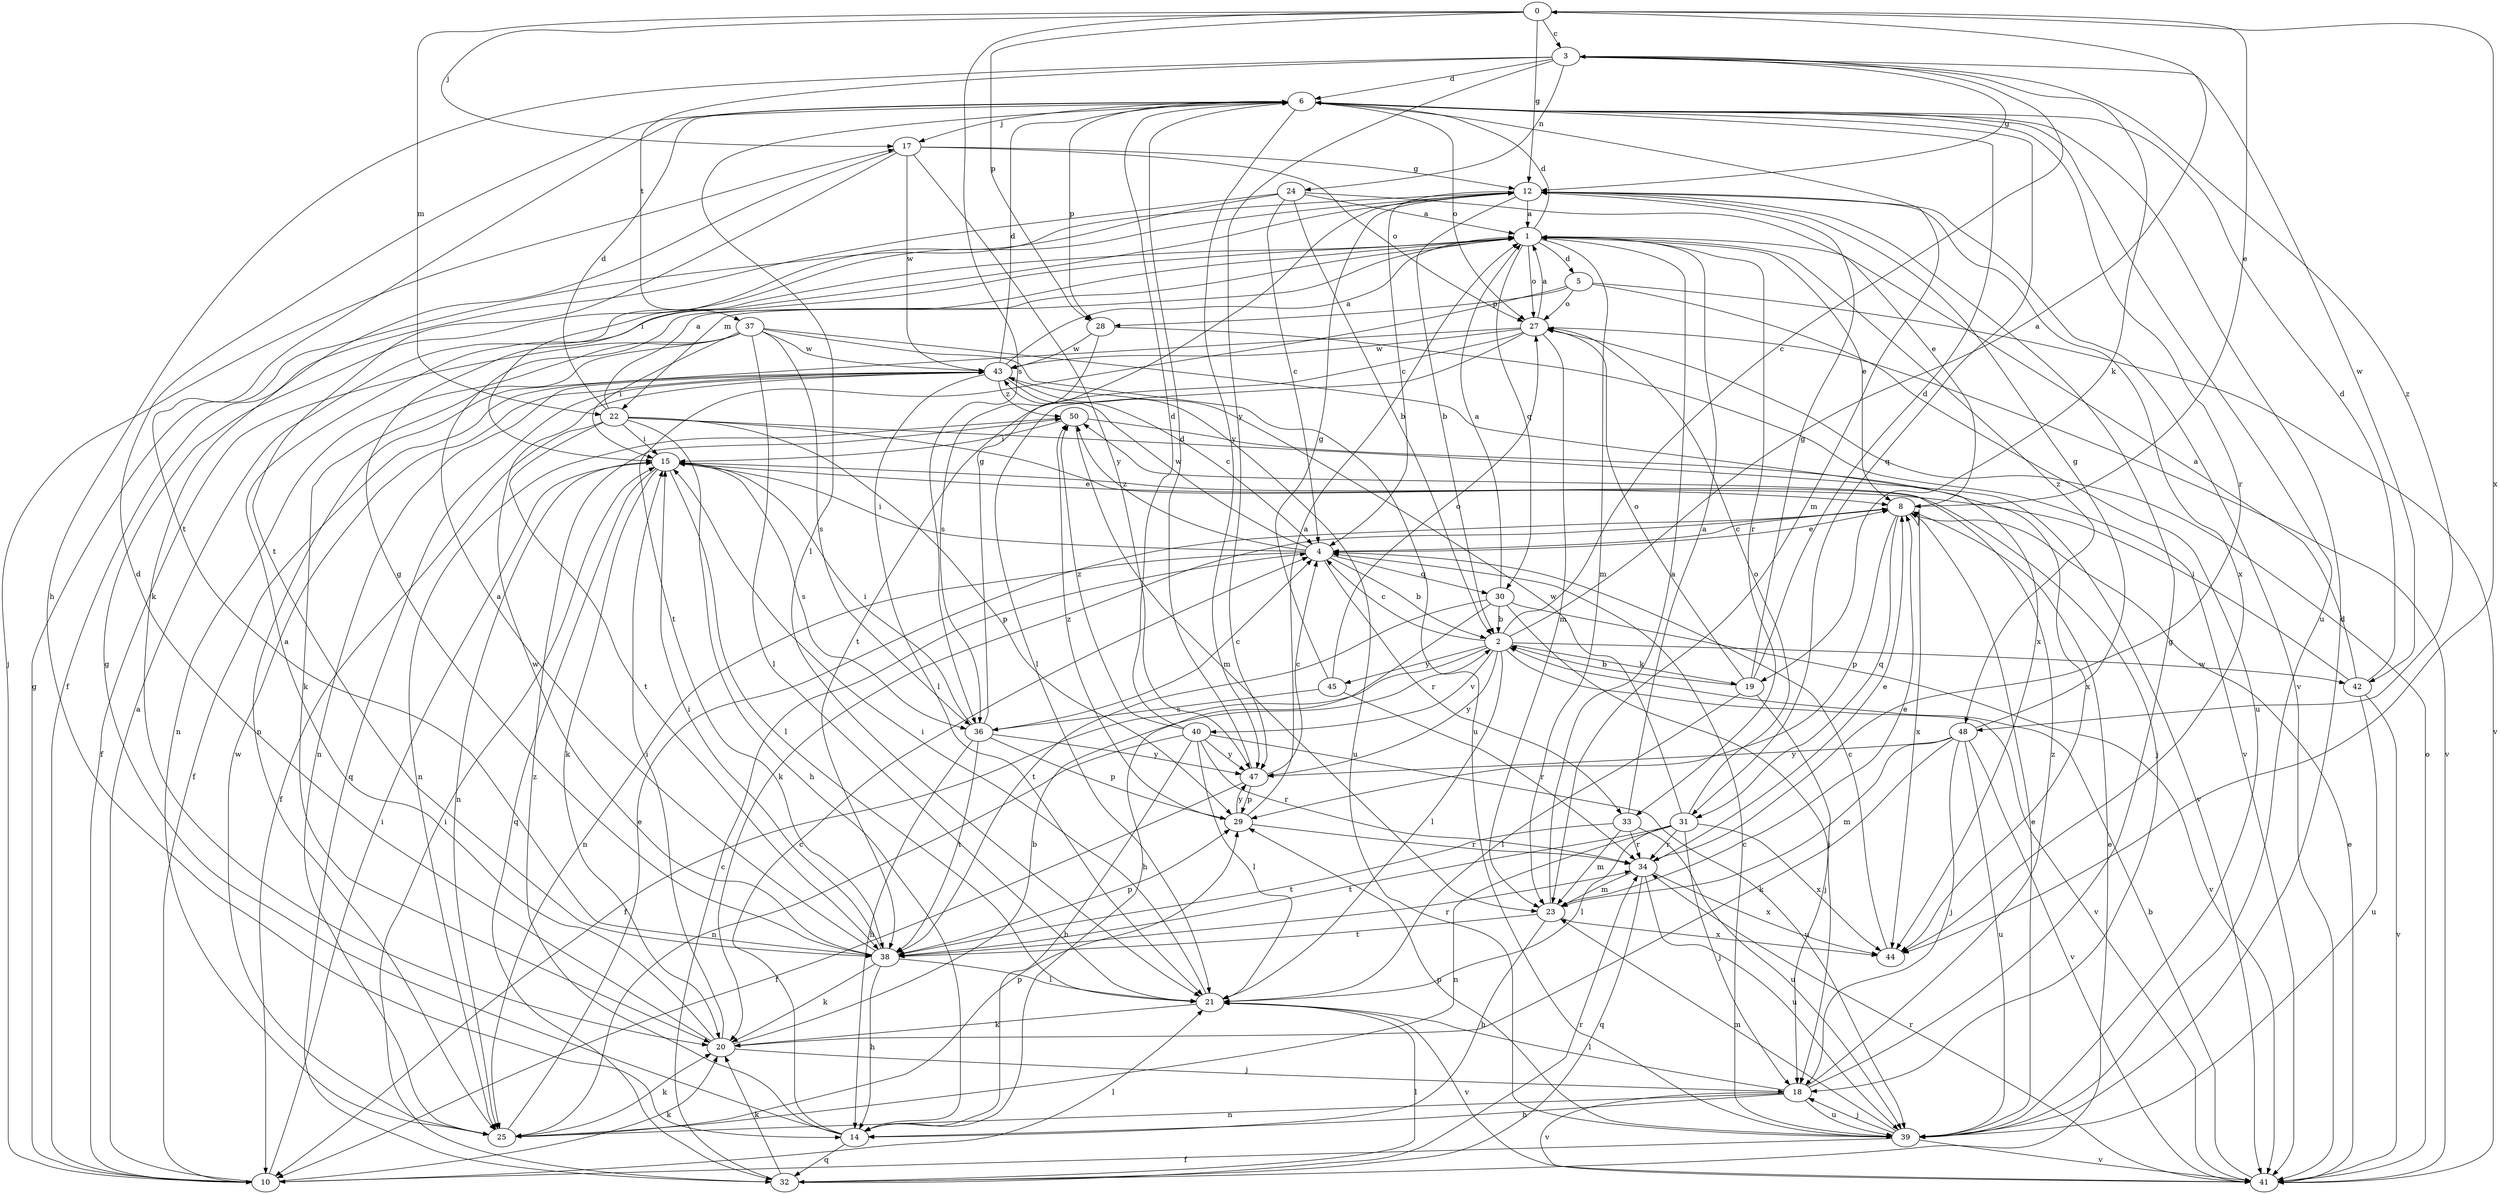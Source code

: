 strict digraph  {
0;
1;
2;
3;
4;
5;
6;
8;
10;
12;
14;
15;
17;
18;
19;
20;
21;
22;
23;
24;
25;
27;
28;
29;
30;
31;
32;
33;
34;
36;
37;
38;
39;
40;
41;
42;
43;
44;
45;
47;
48;
50;
0 -> 3  [label=c];
0 -> 8  [label=e];
0 -> 12  [label=g];
0 -> 17  [label=j];
0 -> 22  [label=m];
0 -> 28  [label=p];
0 -> 36  [label=s];
0 -> 44  [label=x];
1 -> 5  [label=d];
1 -> 6  [label=d];
1 -> 8  [label=e];
1 -> 22  [label=m];
1 -> 23  [label=m];
1 -> 27  [label=o];
1 -> 30  [label=q];
1 -> 33  [label=r];
1 -> 48  [label=z];
2 -> 0  [label=a];
2 -> 3  [label=c];
2 -> 4  [label=c];
2 -> 10  [label=f];
2 -> 19  [label=k];
2 -> 21  [label=l];
2 -> 40  [label=v];
2 -> 41  [label=v];
2 -> 42  [label=w];
2 -> 45  [label=y];
2 -> 47  [label=y];
3 -> 6  [label=d];
3 -> 12  [label=g];
3 -> 14  [label=h];
3 -> 19  [label=k];
3 -> 24  [label=n];
3 -> 37  [label=t];
3 -> 42  [label=w];
3 -> 47  [label=y];
3 -> 48  [label=z];
4 -> 2  [label=b];
4 -> 8  [label=e];
4 -> 15  [label=i];
4 -> 25  [label=n];
4 -> 30  [label=q];
4 -> 33  [label=r];
4 -> 43  [label=w];
4 -> 50  [label=z];
5 -> 27  [label=o];
5 -> 28  [label=p];
5 -> 38  [label=t];
5 -> 39  [label=u];
5 -> 41  [label=v];
6 -> 17  [label=j];
6 -> 21  [label=l];
6 -> 23  [label=m];
6 -> 27  [label=o];
6 -> 28  [label=p];
6 -> 31  [label=q];
6 -> 34  [label=r];
6 -> 38  [label=t];
6 -> 39  [label=u];
6 -> 47  [label=y];
8 -> 4  [label=c];
8 -> 20  [label=k];
8 -> 29  [label=p];
8 -> 31  [label=q];
8 -> 44  [label=x];
10 -> 1  [label=a];
10 -> 12  [label=g];
10 -> 15  [label=i];
10 -> 17  [label=j];
10 -> 20  [label=k];
10 -> 21  [label=l];
12 -> 1  [label=a];
12 -> 2  [label=b];
12 -> 4  [label=c];
12 -> 41  [label=v];
12 -> 44  [label=x];
14 -> 4  [label=c];
14 -> 12  [label=g];
14 -> 32  [label=q];
14 -> 50  [label=z];
15 -> 8  [label=e];
15 -> 20  [label=k];
15 -> 21  [label=l];
15 -> 25  [label=n];
15 -> 32  [label=q];
15 -> 36  [label=s];
17 -> 12  [label=g];
17 -> 20  [label=k];
17 -> 27  [label=o];
17 -> 38  [label=t];
17 -> 43  [label=w];
17 -> 47  [label=y];
18 -> 12  [label=g];
18 -> 14  [label=h];
18 -> 21  [label=l];
18 -> 25  [label=n];
18 -> 39  [label=u];
18 -> 41  [label=v];
18 -> 50  [label=z];
19 -> 2  [label=b];
19 -> 6  [label=d];
19 -> 12  [label=g];
19 -> 18  [label=j];
19 -> 21  [label=l];
19 -> 27  [label=o];
20 -> 1  [label=a];
20 -> 2  [label=b];
20 -> 6  [label=d];
20 -> 15  [label=i];
20 -> 18  [label=j];
21 -> 15  [label=i];
21 -> 20  [label=k];
21 -> 41  [label=v];
22 -> 1  [label=a];
22 -> 6  [label=d];
22 -> 10  [label=f];
22 -> 14  [label=h];
22 -> 15  [label=i];
22 -> 18  [label=j];
22 -> 29  [label=p];
22 -> 38  [label=t];
22 -> 41  [label=v];
23 -> 1  [label=a];
23 -> 8  [label=e];
23 -> 14  [label=h];
23 -> 38  [label=t];
23 -> 44  [label=x];
24 -> 1  [label=a];
24 -> 2  [label=b];
24 -> 4  [label=c];
24 -> 8  [label=e];
24 -> 10  [label=f];
24 -> 15  [label=i];
25 -> 8  [label=e];
25 -> 20  [label=k];
25 -> 29  [label=p];
25 -> 43  [label=w];
27 -> 1  [label=a];
27 -> 21  [label=l];
27 -> 23  [label=m];
27 -> 25  [label=n];
27 -> 38  [label=t];
27 -> 41  [label=v];
27 -> 43  [label=w];
28 -> 36  [label=s];
28 -> 41  [label=v];
28 -> 43  [label=w];
29 -> 1  [label=a];
29 -> 34  [label=r];
29 -> 47  [label=y];
29 -> 50  [label=z];
30 -> 1  [label=a];
30 -> 2  [label=b];
30 -> 14  [label=h];
30 -> 18  [label=j];
30 -> 38  [label=t];
30 -> 41  [label=v];
31 -> 18  [label=j];
31 -> 21  [label=l];
31 -> 25  [label=n];
31 -> 27  [label=o];
31 -> 34  [label=r];
31 -> 38  [label=t];
31 -> 43  [label=w];
31 -> 44  [label=x];
32 -> 4  [label=c];
32 -> 8  [label=e];
32 -> 15  [label=i];
32 -> 20  [label=k];
32 -> 21  [label=l];
32 -> 34  [label=r];
33 -> 1  [label=a];
33 -> 23  [label=m];
33 -> 34  [label=r];
33 -> 38  [label=t];
33 -> 39  [label=u];
34 -> 8  [label=e];
34 -> 23  [label=m];
34 -> 32  [label=q];
34 -> 39  [label=u];
34 -> 44  [label=x];
36 -> 4  [label=c];
36 -> 12  [label=g];
36 -> 14  [label=h];
36 -> 15  [label=i];
36 -> 29  [label=p];
36 -> 38  [label=t];
36 -> 47  [label=y];
37 -> 10  [label=f];
37 -> 15  [label=i];
37 -> 20  [label=k];
37 -> 21  [label=l];
37 -> 25  [label=n];
37 -> 36  [label=s];
37 -> 39  [label=u];
37 -> 43  [label=w];
37 -> 44  [label=x];
38 -> 1  [label=a];
38 -> 12  [label=g];
38 -> 14  [label=h];
38 -> 15  [label=i];
38 -> 20  [label=k];
38 -> 21  [label=l];
38 -> 29  [label=p];
38 -> 34  [label=r];
38 -> 43  [label=w];
39 -> 4  [label=c];
39 -> 6  [label=d];
39 -> 8  [label=e];
39 -> 10  [label=f];
39 -> 18  [label=j];
39 -> 23  [label=m];
39 -> 29  [label=p];
39 -> 41  [label=v];
40 -> 6  [label=d];
40 -> 14  [label=h];
40 -> 21  [label=l];
40 -> 25  [label=n];
40 -> 34  [label=r];
40 -> 39  [label=u];
40 -> 47  [label=y];
40 -> 50  [label=z];
41 -> 2  [label=b];
41 -> 8  [label=e];
41 -> 27  [label=o];
41 -> 34  [label=r];
42 -> 1  [label=a];
42 -> 6  [label=d];
42 -> 15  [label=i];
42 -> 39  [label=u];
42 -> 41  [label=v];
43 -> 1  [label=a];
43 -> 4  [label=c];
43 -> 6  [label=d];
43 -> 10  [label=f];
43 -> 21  [label=l];
43 -> 25  [label=n];
43 -> 32  [label=q];
43 -> 39  [label=u];
43 -> 50  [label=z];
44 -> 4  [label=c];
45 -> 12  [label=g];
45 -> 27  [label=o];
45 -> 34  [label=r];
45 -> 36  [label=s];
47 -> 4  [label=c];
47 -> 6  [label=d];
47 -> 10  [label=f];
47 -> 29  [label=p];
48 -> 12  [label=g];
48 -> 18  [label=j];
48 -> 20  [label=k];
48 -> 23  [label=m];
48 -> 39  [label=u];
48 -> 41  [label=v];
48 -> 47  [label=y];
50 -> 15  [label=i];
50 -> 23  [label=m];
50 -> 25  [label=n];
50 -> 44  [label=x];
}
